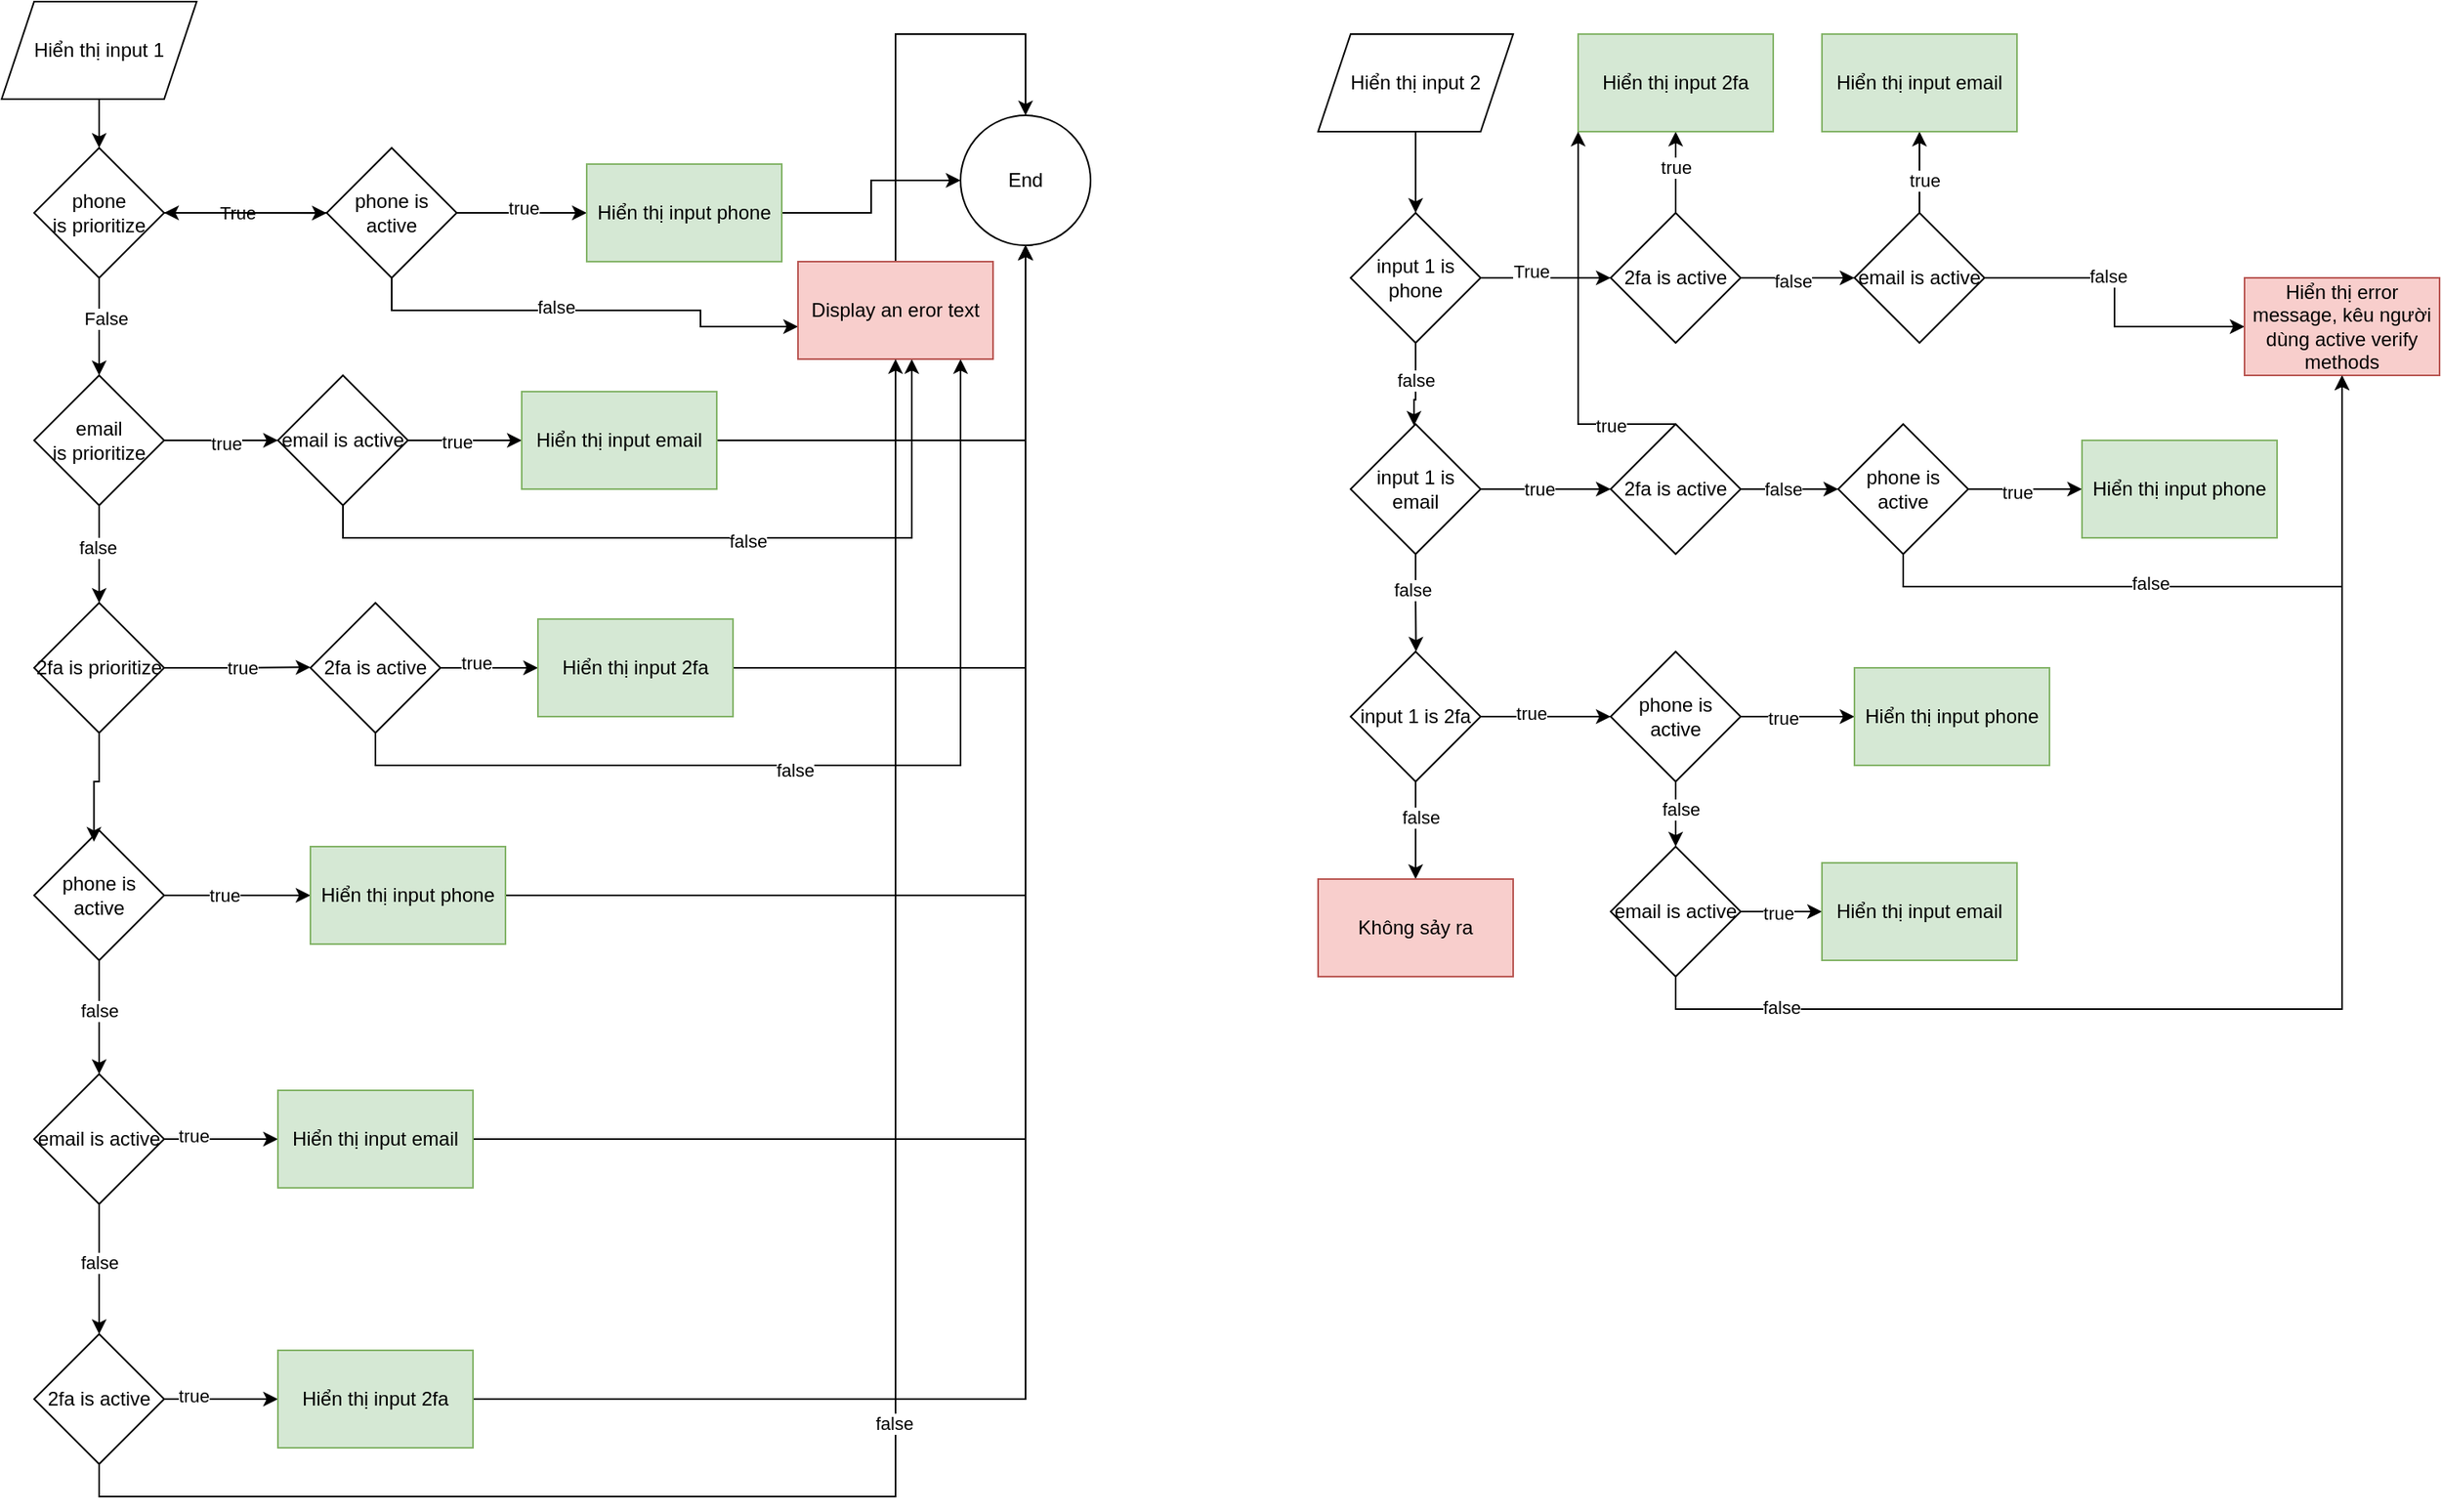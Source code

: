 <mxfile version="24.0.3" type="github">
  <diagram name="Page-1" id="ompVLALciiagapUzK732">
    <mxGraphModel dx="2052" dy="1300" grid="1" gridSize="10" guides="1" tooltips="1" connect="1" arrows="1" fold="1" page="1" pageScale="1" pageWidth="850" pageHeight="1100" math="0" shadow="0">
      <root>
        <mxCell id="0" />
        <mxCell id="1" parent="0" />
        <mxCell id="T3NIPe46kVbdDrsFZOHb-53" style="edgeStyle=orthogonalEdgeStyle;rounded=0;orthogonalLoop=1;jettySize=auto;html=1;exitX=0.5;exitY=1;exitDx=0;exitDy=0;" edge="1" parent="1" source="T3NIPe46kVbdDrsFZOHb-1" target="T3NIPe46kVbdDrsFZOHb-52">
          <mxGeometry relative="1" as="geometry" />
        </mxCell>
        <mxCell id="T3NIPe46kVbdDrsFZOHb-1" value="Hiển thị input 1" style="shape=parallelogram;perimeter=parallelogramPerimeter;whiteSpace=wrap;html=1;fixedSize=1;" vertex="1" parent="1">
          <mxGeometry x="20" y="40" width="120" height="60" as="geometry" />
        </mxCell>
        <mxCell id="T3NIPe46kVbdDrsFZOHb-119" style="edgeStyle=orthogonalEdgeStyle;rounded=0;orthogonalLoop=1;jettySize=auto;html=1;exitX=0.5;exitY=1;exitDx=0;exitDy=0;" edge="1" parent="1" source="T3NIPe46kVbdDrsFZOHb-19" target="T3NIPe46kVbdDrsFZOHb-118">
          <mxGeometry relative="1" as="geometry" />
        </mxCell>
        <mxCell id="T3NIPe46kVbdDrsFZOHb-19" value="Hiển thị input 2" style="shape=parallelogram;perimeter=parallelogramPerimeter;whiteSpace=wrap;html=1;fixedSize=1;" vertex="1" parent="1">
          <mxGeometry x="830" y="60" width="120" height="60" as="geometry" />
        </mxCell>
        <mxCell id="T3NIPe46kVbdDrsFZOHb-54" style="edgeStyle=orthogonalEdgeStyle;rounded=0;orthogonalLoop=1;jettySize=auto;html=1;exitX=1;exitY=0.5;exitDx=0;exitDy=0;" edge="1" parent="1" source="T3NIPe46kVbdDrsFZOHb-52">
          <mxGeometry relative="1" as="geometry">
            <mxPoint x="220" y="170.158" as="targetPoint" />
          </mxGeometry>
        </mxCell>
        <mxCell id="T3NIPe46kVbdDrsFZOHb-55" value="True" style="edgeLabel;html=1;align=center;verticalAlign=middle;resizable=0;points=[];" vertex="1" connectable="0" parent="T3NIPe46kVbdDrsFZOHb-54">
          <mxGeometry x="-0.113" relative="1" as="geometry">
            <mxPoint as="offset" />
          </mxGeometry>
        </mxCell>
        <mxCell id="T3NIPe46kVbdDrsFZOHb-56" style="edgeStyle=orthogonalEdgeStyle;rounded=0;orthogonalLoop=1;jettySize=auto;html=1;exitX=0.5;exitY=1;exitDx=0;exitDy=0;" edge="1" parent="1" source="T3NIPe46kVbdDrsFZOHb-52" target="T3NIPe46kVbdDrsFZOHb-59">
          <mxGeometry relative="1" as="geometry">
            <mxPoint x="80" y="300" as="targetPoint" />
          </mxGeometry>
        </mxCell>
        <mxCell id="T3NIPe46kVbdDrsFZOHb-57" value="False" style="edgeLabel;html=1;align=center;verticalAlign=middle;resizable=0;points=[];" vertex="1" connectable="0" parent="T3NIPe46kVbdDrsFZOHb-56">
          <mxGeometry x="-0.165" y="4" relative="1" as="geometry">
            <mxPoint as="offset" />
          </mxGeometry>
        </mxCell>
        <mxCell id="T3NIPe46kVbdDrsFZOHb-52" value="phone is&amp;nbsp;prioritize" style="rhombus;whiteSpace=wrap;html=1;" vertex="1" parent="1">
          <mxGeometry x="40" y="130" width="80" height="80" as="geometry" />
        </mxCell>
        <mxCell id="T3NIPe46kVbdDrsFZOHb-60" style="edgeStyle=orthogonalEdgeStyle;rounded=0;orthogonalLoop=1;jettySize=auto;html=1;exitX=1;exitY=0.5;exitDx=0;exitDy=0;" edge="1" parent="1" source="T3NIPe46kVbdDrsFZOHb-59" target="T3NIPe46kVbdDrsFZOHb-78">
          <mxGeometry relative="1" as="geometry">
            <mxPoint x="190" y="310" as="targetPoint" />
          </mxGeometry>
        </mxCell>
        <mxCell id="T3NIPe46kVbdDrsFZOHb-61" value="true" style="edgeLabel;html=1;align=center;verticalAlign=middle;resizable=0;points=[];" vertex="1" connectable="0" parent="T3NIPe46kVbdDrsFZOHb-60">
          <mxGeometry x="0.09" y="-2" relative="1" as="geometry">
            <mxPoint as="offset" />
          </mxGeometry>
        </mxCell>
        <mxCell id="T3NIPe46kVbdDrsFZOHb-62" style="edgeStyle=orthogonalEdgeStyle;rounded=0;orthogonalLoop=1;jettySize=auto;html=1;exitX=0.5;exitY=1;exitDx=0;exitDy=0;" edge="1" parent="1" source="T3NIPe46kVbdDrsFZOHb-59" target="T3NIPe46kVbdDrsFZOHb-64">
          <mxGeometry relative="1" as="geometry">
            <mxPoint x="79.947" y="410" as="targetPoint" />
          </mxGeometry>
        </mxCell>
        <mxCell id="T3NIPe46kVbdDrsFZOHb-63" value="false" style="edgeLabel;html=1;align=center;verticalAlign=middle;resizable=0;points=[];" vertex="1" connectable="0" parent="T3NIPe46kVbdDrsFZOHb-62">
          <mxGeometry x="-0.14" y="-1" relative="1" as="geometry">
            <mxPoint as="offset" />
          </mxGeometry>
        </mxCell>
        <mxCell id="T3NIPe46kVbdDrsFZOHb-59" value="email is&amp;nbsp;prioritize" style="rhombus;whiteSpace=wrap;html=1;" vertex="1" parent="1">
          <mxGeometry x="40" y="270" width="80" height="80" as="geometry" />
        </mxCell>
        <mxCell id="T3NIPe46kVbdDrsFZOHb-65" style="edgeStyle=orthogonalEdgeStyle;rounded=0;orthogonalLoop=1;jettySize=auto;html=1;exitX=1;exitY=0.5;exitDx=0;exitDy=0;" edge="1" parent="1" source="T3NIPe46kVbdDrsFZOHb-64">
          <mxGeometry relative="1" as="geometry">
            <mxPoint x="210" y="449.632" as="targetPoint" />
          </mxGeometry>
        </mxCell>
        <mxCell id="T3NIPe46kVbdDrsFZOHb-66" value="true" style="edgeLabel;html=1;align=center;verticalAlign=middle;resizable=0;points=[];" vertex="1" connectable="0" parent="T3NIPe46kVbdDrsFZOHb-65">
          <mxGeometry x="0.051" relative="1" as="geometry">
            <mxPoint as="offset" />
          </mxGeometry>
        </mxCell>
        <mxCell id="T3NIPe46kVbdDrsFZOHb-64" value="2fa is&amp;nbsp;prioritize" style="rhombus;whiteSpace=wrap;html=1;" vertex="1" parent="1">
          <mxGeometry x="40" y="410" width="80" height="80" as="geometry" />
        </mxCell>
        <mxCell id="T3NIPe46kVbdDrsFZOHb-70" value="" style="edgeStyle=orthogonalEdgeStyle;rounded=0;orthogonalLoop=1;jettySize=auto;html=1;" edge="1" parent="1" source="T3NIPe46kVbdDrsFZOHb-69" target="T3NIPe46kVbdDrsFZOHb-52">
          <mxGeometry relative="1" as="geometry" />
        </mxCell>
        <mxCell id="T3NIPe46kVbdDrsFZOHb-71" style="edgeStyle=orthogonalEdgeStyle;rounded=0;orthogonalLoop=1;jettySize=auto;html=1;exitX=1;exitY=0.5;exitDx=0;exitDy=0;" edge="1" parent="1" source="T3NIPe46kVbdDrsFZOHb-69" target="T3NIPe46kVbdDrsFZOHb-73">
          <mxGeometry relative="1" as="geometry">
            <mxPoint x="370" y="169.632" as="targetPoint" />
          </mxGeometry>
        </mxCell>
        <mxCell id="T3NIPe46kVbdDrsFZOHb-72" value="true" style="edgeLabel;html=1;align=center;verticalAlign=middle;resizable=0;points=[];" vertex="1" connectable="0" parent="T3NIPe46kVbdDrsFZOHb-71">
          <mxGeometry x="0.023" y="3" relative="1" as="geometry">
            <mxPoint as="offset" />
          </mxGeometry>
        </mxCell>
        <mxCell id="T3NIPe46kVbdDrsFZOHb-75" style="edgeStyle=orthogonalEdgeStyle;rounded=0;orthogonalLoop=1;jettySize=auto;html=1;exitX=0.5;exitY=1;exitDx=0;exitDy=0;" edge="1" parent="1" source="T3NIPe46kVbdDrsFZOHb-69" target="T3NIPe46kVbdDrsFZOHb-93">
          <mxGeometry relative="1" as="geometry">
            <mxPoint x="520" y="240" as="targetPoint" />
            <Array as="points">
              <mxPoint x="260" y="230" />
              <mxPoint x="450" y="230" />
              <mxPoint x="450" y="240" />
            </Array>
          </mxGeometry>
        </mxCell>
        <mxCell id="T3NIPe46kVbdDrsFZOHb-76" value="false" style="edgeLabel;html=1;align=center;verticalAlign=middle;resizable=0;points=[];" vertex="1" connectable="0" parent="T3NIPe46kVbdDrsFZOHb-75">
          <mxGeometry x="-0.14" y="2" relative="1" as="geometry">
            <mxPoint as="offset" />
          </mxGeometry>
        </mxCell>
        <mxCell id="T3NIPe46kVbdDrsFZOHb-69" value="phone is active" style="rhombus;whiteSpace=wrap;html=1;" vertex="1" parent="1">
          <mxGeometry x="220" y="130" width="80" height="80" as="geometry" />
        </mxCell>
        <mxCell id="T3NIPe46kVbdDrsFZOHb-90" style="edgeStyle=orthogonalEdgeStyle;rounded=0;orthogonalLoop=1;jettySize=auto;html=1;exitX=1;exitY=0.5;exitDx=0;exitDy=0;" edge="1" parent="1" source="T3NIPe46kVbdDrsFZOHb-73" target="T3NIPe46kVbdDrsFZOHb-77">
          <mxGeometry relative="1" as="geometry" />
        </mxCell>
        <mxCell id="T3NIPe46kVbdDrsFZOHb-73" value="Hiển thị input phone" style="rounded=0;whiteSpace=wrap;html=1;fillColor=#d5e8d4;strokeColor=#82b366;" vertex="1" parent="1">
          <mxGeometry x="380" y="140" width="120" height="60" as="geometry" />
        </mxCell>
        <mxCell id="T3NIPe46kVbdDrsFZOHb-77" value="End" style="ellipse;whiteSpace=wrap;html=1;aspect=fixed;" vertex="1" parent="1">
          <mxGeometry x="610" y="110" width="80" height="80" as="geometry" />
        </mxCell>
        <mxCell id="T3NIPe46kVbdDrsFZOHb-80" style="edgeStyle=orthogonalEdgeStyle;rounded=0;orthogonalLoop=1;jettySize=auto;html=1;exitX=1;exitY=0.5;exitDx=0;exitDy=0;" edge="1" parent="1" source="T3NIPe46kVbdDrsFZOHb-78" target="T3NIPe46kVbdDrsFZOHb-79">
          <mxGeometry relative="1" as="geometry" />
        </mxCell>
        <mxCell id="T3NIPe46kVbdDrsFZOHb-81" value="true" style="edgeLabel;html=1;align=center;verticalAlign=middle;resizable=0;points=[];" vertex="1" connectable="0" parent="T3NIPe46kVbdDrsFZOHb-80">
          <mxGeometry x="-0.159" y="-1" relative="1" as="geometry">
            <mxPoint as="offset" />
          </mxGeometry>
        </mxCell>
        <mxCell id="T3NIPe46kVbdDrsFZOHb-82" style="edgeStyle=orthogonalEdgeStyle;rounded=0;orthogonalLoop=1;jettySize=auto;html=1;exitX=0.5;exitY=1;exitDx=0;exitDy=0;" edge="1" parent="1" source="T3NIPe46kVbdDrsFZOHb-78" target="T3NIPe46kVbdDrsFZOHb-93">
          <mxGeometry relative="1" as="geometry">
            <mxPoint x="590" y="240" as="targetPoint" />
            <Array as="points">
              <mxPoint x="230" y="370" />
              <mxPoint x="580" y="370" />
            </Array>
          </mxGeometry>
        </mxCell>
        <mxCell id="T3NIPe46kVbdDrsFZOHb-83" value="false" style="edgeLabel;html=1;align=center;verticalAlign=middle;resizable=0;points=[];" vertex="1" connectable="0" parent="T3NIPe46kVbdDrsFZOHb-82">
          <mxGeometry x="0.121" y="-2" relative="1" as="geometry">
            <mxPoint as="offset" />
          </mxGeometry>
        </mxCell>
        <mxCell id="T3NIPe46kVbdDrsFZOHb-78" value="email is active" style="rhombus;whiteSpace=wrap;html=1;" vertex="1" parent="1">
          <mxGeometry x="190" y="270" width="80" height="80" as="geometry" />
        </mxCell>
        <mxCell id="T3NIPe46kVbdDrsFZOHb-91" style="edgeStyle=orthogonalEdgeStyle;rounded=0;orthogonalLoop=1;jettySize=auto;html=1;exitX=1;exitY=0.5;exitDx=0;exitDy=0;" edge="1" parent="1" source="T3NIPe46kVbdDrsFZOHb-79" target="T3NIPe46kVbdDrsFZOHb-77">
          <mxGeometry relative="1" as="geometry" />
        </mxCell>
        <mxCell id="T3NIPe46kVbdDrsFZOHb-79" value="Hiển thị input email" style="rounded=0;whiteSpace=wrap;html=1;fillColor=#d5e8d4;strokeColor=#82b366;" vertex="1" parent="1">
          <mxGeometry x="340" y="280" width="120" height="60" as="geometry" />
        </mxCell>
        <mxCell id="T3NIPe46kVbdDrsFZOHb-86" style="edgeStyle=orthogonalEdgeStyle;rounded=0;orthogonalLoop=1;jettySize=auto;html=1;exitX=1;exitY=0.5;exitDx=0;exitDy=0;" edge="1" parent="1" source="T3NIPe46kVbdDrsFZOHb-84" target="T3NIPe46kVbdDrsFZOHb-85">
          <mxGeometry relative="1" as="geometry" />
        </mxCell>
        <mxCell id="T3NIPe46kVbdDrsFZOHb-87" value="true&lt;div&gt;&lt;br&gt;&lt;/div&gt;" style="edgeLabel;html=1;align=center;verticalAlign=middle;resizable=0;points=[];" vertex="1" connectable="0" parent="T3NIPe46kVbdDrsFZOHb-86">
          <mxGeometry x="-0.282" y="-4" relative="1" as="geometry">
            <mxPoint as="offset" />
          </mxGeometry>
        </mxCell>
        <mxCell id="T3NIPe46kVbdDrsFZOHb-88" style="edgeStyle=orthogonalEdgeStyle;rounded=0;orthogonalLoop=1;jettySize=auto;html=1;exitX=0.5;exitY=1;exitDx=0;exitDy=0;" edge="1" parent="1" source="T3NIPe46kVbdDrsFZOHb-84" target="T3NIPe46kVbdDrsFZOHb-93">
          <mxGeometry relative="1" as="geometry">
            <mxPoint x="610" y="200" as="targetPoint" />
            <Array as="points">
              <mxPoint x="250" y="510" />
              <mxPoint x="610" y="510" />
            </Array>
          </mxGeometry>
        </mxCell>
        <mxCell id="T3NIPe46kVbdDrsFZOHb-89" value="false" style="edgeLabel;html=1;align=center;verticalAlign=middle;resizable=0;points=[];" vertex="1" connectable="0" parent="T3NIPe46kVbdDrsFZOHb-88">
          <mxGeometry x="-0.118" y="-3" relative="1" as="geometry">
            <mxPoint as="offset" />
          </mxGeometry>
        </mxCell>
        <mxCell id="T3NIPe46kVbdDrsFZOHb-84" value="2fa is active" style="rhombus;whiteSpace=wrap;html=1;" vertex="1" parent="1">
          <mxGeometry x="210" y="410" width="80" height="80" as="geometry" />
        </mxCell>
        <mxCell id="T3NIPe46kVbdDrsFZOHb-92" style="edgeStyle=orthogonalEdgeStyle;rounded=0;orthogonalLoop=1;jettySize=auto;html=1;exitX=1;exitY=0.5;exitDx=0;exitDy=0;" edge="1" parent="1" source="T3NIPe46kVbdDrsFZOHb-85" target="T3NIPe46kVbdDrsFZOHb-77">
          <mxGeometry relative="1" as="geometry" />
        </mxCell>
        <mxCell id="T3NIPe46kVbdDrsFZOHb-85" value="Hiển thị input 2fa" style="rounded=0;whiteSpace=wrap;html=1;fillColor=#d5e8d4;strokeColor=#82b366;" vertex="1" parent="1">
          <mxGeometry x="350" y="420" width="120" height="60" as="geometry" />
        </mxCell>
        <mxCell id="T3NIPe46kVbdDrsFZOHb-94" style="edgeStyle=orthogonalEdgeStyle;rounded=0;orthogonalLoop=1;jettySize=auto;html=1;exitX=0.5;exitY=0;exitDx=0;exitDy=0;" edge="1" parent="1" source="T3NIPe46kVbdDrsFZOHb-93" target="T3NIPe46kVbdDrsFZOHb-77">
          <mxGeometry relative="1" as="geometry">
            <Array as="points">
              <mxPoint x="570" y="60" />
              <mxPoint x="650" y="60" />
            </Array>
          </mxGeometry>
        </mxCell>
        <mxCell id="T3NIPe46kVbdDrsFZOHb-93" value="Display an eror text" style="rounded=0;whiteSpace=wrap;html=1;fillColor=#f8cecc;strokeColor=#b85450;" vertex="1" parent="1">
          <mxGeometry x="510" y="200" width="120" height="60" as="geometry" />
        </mxCell>
        <mxCell id="T3NIPe46kVbdDrsFZOHb-97" style="edgeStyle=orthogonalEdgeStyle;rounded=0;orthogonalLoop=1;jettySize=auto;html=1;exitX=1;exitY=0.5;exitDx=0;exitDy=0;" edge="1" parent="1" source="T3NIPe46kVbdDrsFZOHb-95" target="T3NIPe46kVbdDrsFZOHb-101">
          <mxGeometry relative="1" as="geometry">
            <mxPoint x="210" y="590" as="targetPoint" />
          </mxGeometry>
        </mxCell>
        <mxCell id="T3NIPe46kVbdDrsFZOHb-98" value="true" style="edgeLabel;html=1;align=center;verticalAlign=middle;resizable=0;points=[];" vertex="1" connectable="0" parent="T3NIPe46kVbdDrsFZOHb-97">
          <mxGeometry x="-0.177" relative="1" as="geometry">
            <mxPoint as="offset" />
          </mxGeometry>
        </mxCell>
        <mxCell id="T3NIPe46kVbdDrsFZOHb-99" style="edgeStyle=orthogonalEdgeStyle;rounded=0;orthogonalLoop=1;jettySize=auto;html=1;exitX=0.5;exitY=1;exitDx=0;exitDy=0;" edge="1" parent="1" source="T3NIPe46kVbdDrsFZOHb-95" target="T3NIPe46kVbdDrsFZOHb-103">
          <mxGeometry relative="1" as="geometry">
            <mxPoint x="80.143" y="700" as="targetPoint" />
          </mxGeometry>
        </mxCell>
        <mxCell id="T3NIPe46kVbdDrsFZOHb-100" value="false" style="edgeLabel;html=1;align=center;verticalAlign=middle;resizable=0;points=[];" vertex="1" connectable="0" parent="T3NIPe46kVbdDrsFZOHb-99">
          <mxGeometry x="-0.109" relative="1" as="geometry">
            <mxPoint as="offset" />
          </mxGeometry>
        </mxCell>
        <mxCell id="T3NIPe46kVbdDrsFZOHb-95" value="phone is active" style="rhombus;whiteSpace=wrap;html=1;" vertex="1" parent="1">
          <mxGeometry x="40" y="550" width="80" height="80" as="geometry" />
        </mxCell>
        <mxCell id="T3NIPe46kVbdDrsFZOHb-96" style="edgeStyle=orthogonalEdgeStyle;rounded=0;orthogonalLoop=1;jettySize=auto;html=1;exitX=0.5;exitY=1;exitDx=0;exitDy=0;entryX=0.46;entryY=0.088;entryDx=0;entryDy=0;entryPerimeter=0;" edge="1" parent="1" source="T3NIPe46kVbdDrsFZOHb-64" target="T3NIPe46kVbdDrsFZOHb-95">
          <mxGeometry relative="1" as="geometry" />
        </mxCell>
        <mxCell id="T3NIPe46kVbdDrsFZOHb-102" style="edgeStyle=orthogonalEdgeStyle;rounded=0;orthogonalLoop=1;jettySize=auto;html=1;exitX=1;exitY=0.5;exitDx=0;exitDy=0;" edge="1" parent="1" source="T3NIPe46kVbdDrsFZOHb-101" target="T3NIPe46kVbdDrsFZOHb-77">
          <mxGeometry relative="1" as="geometry" />
        </mxCell>
        <mxCell id="T3NIPe46kVbdDrsFZOHb-101" value="Hiển thị input phone" style="rounded=0;whiteSpace=wrap;html=1;fillColor=#d5e8d4;strokeColor=#82b366;" vertex="1" parent="1">
          <mxGeometry x="210" y="560" width="120" height="60" as="geometry" />
        </mxCell>
        <mxCell id="T3NIPe46kVbdDrsFZOHb-105" style="edgeStyle=orthogonalEdgeStyle;rounded=0;orthogonalLoop=1;jettySize=auto;html=1;exitX=1;exitY=0.5;exitDx=0;exitDy=0;" edge="1" parent="1" source="T3NIPe46kVbdDrsFZOHb-103" target="T3NIPe46kVbdDrsFZOHb-104">
          <mxGeometry relative="1" as="geometry" />
        </mxCell>
        <mxCell id="T3NIPe46kVbdDrsFZOHb-106" value="true" style="edgeLabel;html=1;align=center;verticalAlign=middle;resizable=0;points=[];" vertex="1" connectable="0" parent="T3NIPe46kVbdDrsFZOHb-105">
          <mxGeometry x="-0.49" y="2" relative="1" as="geometry">
            <mxPoint as="offset" />
          </mxGeometry>
        </mxCell>
        <mxCell id="T3NIPe46kVbdDrsFZOHb-103" value="email is active" style="rhombus;whiteSpace=wrap;html=1;" vertex="1" parent="1">
          <mxGeometry x="40" y="700" width="80" height="80" as="geometry" />
        </mxCell>
        <mxCell id="T3NIPe46kVbdDrsFZOHb-114" style="edgeStyle=orthogonalEdgeStyle;rounded=0;orthogonalLoop=1;jettySize=auto;html=1;exitX=1;exitY=0.5;exitDx=0;exitDy=0;" edge="1" parent="1" source="T3NIPe46kVbdDrsFZOHb-104" target="T3NIPe46kVbdDrsFZOHb-77">
          <mxGeometry relative="1" as="geometry" />
        </mxCell>
        <mxCell id="T3NIPe46kVbdDrsFZOHb-104" value="Hiển thị input email" style="rounded=0;whiteSpace=wrap;html=1;fillColor=#d5e8d4;strokeColor=#82b366;" vertex="1" parent="1">
          <mxGeometry x="190" y="710" width="120" height="60" as="geometry" />
        </mxCell>
        <mxCell id="T3NIPe46kVbdDrsFZOHb-108" style="edgeStyle=orthogonalEdgeStyle;rounded=0;orthogonalLoop=1;jettySize=auto;html=1;" edge="1" target="T3NIPe46kVbdDrsFZOHb-112" parent="1" source="T3NIPe46kVbdDrsFZOHb-103">
          <mxGeometry relative="1" as="geometry">
            <mxPoint x="80.143" y="860" as="targetPoint" />
            <mxPoint x="80" y="790" as="sourcePoint" />
          </mxGeometry>
        </mxCell>
        <mxCell id="T3NIPe46kVbdDrsFZOHb-109" value="false" style="edgeLabel;html=1;align=center;verticalAlign=middle;resizable=0;points=[];" vertex="1" connectable="0" parent="T3NIPe46kVbdDrsFZOHb-108">
          <mxGeometry x="-0.109" relative="1" as="geometry">
            <mxPoint as="offset" />
          </mxGeometry>
        </mxCell>
        <mxCell id="T3NIPe46kVbdDrsFZOHb-110" style="edgeStyle=orthogonalEdgeStyle;rounded=0;orthogonalLoop=1;jettySize=auto;html=1;exitX=1;exitY=0.5;exitDx=0;exitDy=0;" edge="1" source="T3NIPe46kVbdDrsFZOHb-112" target="T3NIPe46kVbdDrsFZOHb-113" parent="1">
          <mxGeometry relative="1" as="geometry" />
        </mxCell>
        <mxCell id="T3NIPe46kVbdDrsFZOHb-111" value="true" style="edgeLabel;html=1;align=center;verticalAlign=middle;resizable=0;points=[];" vertex="1" connectable="0" parent="T3NIPe46kVbdDrsFZOHb-110">
          <mxGeometry x="-0.49" y="2" relative="1" as="geometry">
            <mxPoint as="offset" />
          </mxGeometry>
        </mxCell>
        <mxCell id="T3NIPe46kVbdDrsFZOHb-116" style="edgeStyle=orthogonalEdgeStyle;rounded=0;orthogonalLoop=1;jettySize=auto;html=1;exitX=0.5;exitY=1;exitDx=0;exitDy=0;" edge="1" parent="1" source="T3NIPe46kVbdDrsFZOHb-112" target="T3NIPe46kVbdDrsFZOHb-93">
          <mxGeometry relative="1" as="geometry">
            <mxPoint x="80.095" y="1010" as="targetPoint" />
          </mxGeometry>
        </mxCell>
        <mxCell id="T3NIPe46kVbdDrsFZOHb-117" value="false" style="edgeLabel;html=1;align=center;verticalAlign=middle;resizable=0;points=[];" vertex="1" connectable="0" parent="T3NIPe46kVbdDrsFZOHb-116">
          <mxGeometry x="-0.082" y="1" relative="1" as="geometry">
            <mxPoint as="offset" />
          </mxGeometry>
        </mxCell>
        <mxCell id="T3NIPe46kVbdDrsFZOHb-112" value="2fa is active" style="rhombus;whiteSpace=wrap;html=1;" vertex="1" parent="1">
          <mxGeometry x="40" y="860" width="80" height="80" as="geometry" />
        </mxCell>
        <mxCell id="T3NIPe46kVbdDrsFZOHb-115" style="edgeStyle=orthogonalEdgeStyle;rounded=0;orthogonalLoop=1;jettySize=auto;html=1;exitX=1;exitY=0.5;exitDx=0;exitDy=0;" edge="1" parent="1" source="T3NIPe46kVbdDrsFZOHb-113" target="T3NIPe46kVbdDrsFZOHb-77">
          <mxGeometry relative="1" as="geometry" />
        </mxCell>
        <mxCell id="T3NIPe46kVbdDrsFZOHb-113" value="Hiển thị input 2fa" style="rounded=0;whiteSpace=wrap;html=1;fillColor=#d5e8d4;strokeColor=#82b366;" vertex="1" parent="1">
          <mxGeometry x="190" y="870" width="120" height="60" as="geometry" />
        </mxCell>
        <mxCell id="T3NIPe46kVbdDrsFZOHb-120" style="edgeStyle=orthogonalEdgeStyle;rounded=0;orthogonalLoop=1;jettySize=auto;html=1;exitX=1;exitY=0.5;exitDx=0;exitDy=0;" edge="1" parent="1" source="T3NIPe46kVbdDrsFZOHb-118" target="T3NIPe46kVbdDrsFZOHb-134">
          <mxGeometry relative="1" as="geometry">
            <mxPoint x="1020" y="209.706" as="targetPoint" />
          </mxGeometry>
        </mxCell>
        <mxCell id="T3NIPe46kVbdDrsFZOHb-121" value="True" style="edgeLabel;html=1;align=center;verticalAlign=middle;resizable=0;points=[];" vertex="1" connectable="0" parent="T3NIPe46kVbdDrsFZOHb-120">
          <mxGeometry x="-0.203" y="4" relative="1" as="geometry">
            <mxPoint x="-1" as="offset" />
          </mxGeometry>
        </mxCell>
        <mxCell id="T3NIPe46kVbdDrsFZOHb-122" style="edgeStyle=orthogonalEdgeStyle;rounded=0;orthogonalLoop=1;jettySize=auto;html=1;exitX=0.5;exitY=1;exitDx=0;exitDy=0;" edge="1" parent="1" source="T3NIPe46kVbdDrsFZOHb-118" target="T3NIPe46kVbdDrsFZOHb-124">
          <mxGeometry relative="1" as="geometry">
            <mxPoint x="889.471" y="320" as="targetPoint" />
            <Array as="points">
              <mxPoint x="890" y="285" />
              <mxPoint x="889" y="285" />
            </Array>
          </mxGeometry>
        </mxCell>
        <mxCell id="T3NIPe46kVbdDrsFZOHb-123" value="false" style="edgeLabel;html=1;align=center;verticalAlign=middle;resizable=0;points=[];" vertex="1" connectable="0" parent="T3NIPe46kVbdDrsFZOHb-122">
          <mxGeometry x="-0.134" relative="1" as="geometry">
            <mxPoint as="offset" />
          </mxGeometry>
        </mxCell>
        <mxCell id="T3NIPe46kVbdDrsFZOHb-118" value="input 1 is phone" style="rhombus;whiteSpace=wrap;html=1;" vertex="1" parent="1">
          <mxGeometry x="850" y="170" width="80" height="80" as="geometry" />
        </mxCell>
        <mxCell id="T3NIPe46kVbdDrsFZOHb-125" style="edgeStyle=orthogonalEdgeStyle;rounded=0;orthogonalLoop=1;jettySize=auto;html=1;exitX=1;exitY=0.5;exitDx=0;exitDy=0;" edge="1" parent="1" source="T3NIPe46kVbdDrsFZOHb-124" target="T3NIPe46kVbdDrsFZOHb-140">
          <mxGeometry relative="1" as="geometry">
            <mxPoint x="1020" y="340.053" as="targetPoint" />
          </mxGeometry>
        </mxCell>
        <mxCell id="T3NIPe46kVbdDrsFZOHb-126" value="true" style="edgeLabel;html=1;align=center;verticalAlign=middle;resizable=0;points=[];" vertex="1" connectable="0" parent="T3NIPe46kVbdDrsFZOHb-125">
          <mxGeometry x="-0.099" relative="1" as="geometry">
            <mxPoint as="offset" />
          </mxGeometry>
        </mxCell>
        <mxCell id="T3NIPe46kVbdDrsFZOHb-127" style="edgeStyle=orthogonalEdgeStyle;rounded=0;orthogonalLoop=1;jettySize=auto;html=1;" edge="1" parent="1" source="T3NIPe46kVbdDrsFZOHb-124">
          <mxGeometry relative="1" as="geometry">
            <mxPoint x="890.263" y="440" as="targetPoint" />
            <Array as="points" />
          </mxGeometry>
        </mxCell>
        <mxCell id="T3NIPe46kVbdDrsFZOHb-128" value="false" style="edgeLabel;html=1;align=center;verticalAlign=middle;resizable=0;points=[];" vertex="1" connectable="0" parent="T3NIPe46kVbdDrsFZOHb-127">
          <mxGeometry x="-0.288" y="-2" relative="1" as="geometry">
            <mxPoint as="offset" />
          </mxGeometry>
        </mxCell>
        <mxCell id="T3NIPe46kVbdDrsFZOHb-124" value="input 1 is email" style="rhombus;whiteSpace=wrap;html=1;" vertex="1" parent="1">
          <mxGeometry x="850" y="300" width="80" height="80" as="geometry" />
        </mxCell>
        <mxCell id="T3NIPe46kVbdDrsFZOHb-130" style="edgeStyle=orthogonalEdgeStyle;rounded=0;orthogonalLoop=1;jettySize=auto;html=1;exitX=1;exitY=0.5;exitDx=0;exitDy=0;" edge="1" parent="1" source="T3NIPe46kVbdDrsFZOHb-129" target="T3NIPe46kVbdDrsFZOHb-158">
          <mxGeometry relative="1" as="geometry">
            <mxPoint x="1010" y="480.053" as="targetPoint" />
          </mxGeometry>
        </mxCell>
        <mxCell id="T3NIPe46kVbdDrsFZOHb-131" value="true" style="edgeLabel;html=1;align=center;verticalAlign=middle;resizable=0;points=[];" vertex="1" connectable="0" parent="T3NIPe46kVbdDrsFZOHb-130">
          <mxGeometry x="-0.223" y="2" relative="1" as="geometry">
            <mxPoint as="offset" />
          </mxGeometry>
        </mxCell>
        <mxCell id="T3NIPe46kVbdDrsFZOHb-160" style="edgeStyle=orthogonalEdgeStyle;rounded=0;orthogonalLoop=1;jettySize=auto;html=1;exitX=0.5;exitY=1;exitDx=0;exitDy=0;" edge="1" parent="1" source="T3NIPe46kVbdDrsFZOHb-129" target="T3NIPe46kVbdDrsFZOHb-159">
          <mxGeometry relative="1" as="geometry" />
        </mxCell>
        <mxCell id="T3NIPe46kVbdDrsFZOHb-161" value="false" style="edgeLabel;html=1;align=center;verticalAlign=middle;resizable=0;points=[];" vertex="1" connectable="0" parent="T3NIPe46kVbdDrsFZOHb-160">
          <mxGeometry x="-0.267" y="3" relative="1" as="geometry">
            <mxPoint as="offset" />
          </mxGeometry>
        </mxCell>
        <mxCell id="T3NIPe46kVbdDrsFZOHb-129" value="input 1 is 2fa" style="rhombus;whiteSpace=wrap;html=1;" vertex="1" parent="1">
          <mxGeometry x="850" y="440" width="80" height="80" as="geometry" />
        </mxCell>
        <mxCell id="T3NIPe46kVbdDrsFZOHb-135" style="edgeStyle=orthogonalEdgeStyle;rounded=0;orthogonalLoop=1;jettySize=auto;html=1;" edge="1" parent="1" source="T3NIPe46kVbdDrsFZOHb-134" target="T3NIPe46kVbdDrsFZOHb-139">
          <mxGeometry relative="1" as="geometry">
            <mxPoint x="1050.263" y="120" as="targetPoint" />
          </mxGeometry>
        </mxCell>
        <mxCell id="T3NIPe46kVbdDrsFZOHb-136" value="true" style="edgeLabel;html=1;align=center;verticalAlign=middle;resizable=0;points=[];" vertex="1" connectable="0" parent="T3NIPe46kVbdDrsFZOHb-135">
          <mxGeometry x="0.128" relative="1" as="geometry">
            <mxPoint as="offset" />
          </mxGeometry>
        </mxCell>
        <mxCell id="T3NIPe46kVbdDrsFZOHb-137" style="edgeStyle=orthogonalEdgeStyle;rounded=0;orthogonalLoop=1;jettySize=auto;html=1;exitX=1;exitY=0.5;exitDx=0;exitDy=0;" edge="1" parent="1" source="T3NIPe46kVbdDrsFZOHb-134" target="T3NIPe46kVbdDrsFZOHb-145">
          <mxGeometry relative="1" as="geometry">
            <mxPoint x="1150" y="210.053" as="targetPoint" />
          </mxGeometry>
        </mxCell>
        <mxCell id="T3NIPe46kVbdDrsFZOHb-138" value="false" style="edgeLabel;html=1;align=center;verticalAlign=middle;resizable=0;points=[];" vertex="1" connectable="0" parent="T3NIPe46kVbdDrsFZOHb-137">
          <mxGeometry x="-0.088" y="-2" relative="1" as="geometry">
            <mxPoint as="offset" />
          </mxGeometry>
        </mxCell>
        <mxCell id="T3NIPe46kVbdDrsFZOHb-134" value="2fa is active" style="rhombus;whiteSpace=wrap;html=1;" vertex="1" parent="1">
          <mxGeometry x="1010" y="170" width="80" height="80" as="geometry" />
        </mxCell>
        <mxCell id="T3NIPe46kVbdDrsFZOHb-139" value="Hiển thị input 2fa" style="rounded=0;whiteSpace=wrap;html=1;fillColor=#d5e8d4;strokeColor=#82b366;" vertex="1" parent="1">
          <mxGeometry x="990" y="60" width="120" height="60" as="geometry" />
        </mxCell>
        <mxCell id="T3NIPe46kVbdDrsFZOHb-141" style="edgeStyle=orthogonalEdgeStyle;rounded=0;orthogonalLoop=1;jettySize=auto;html=1;exitX=0.5;exitY=0;exitDx=0;exitDy=0;" edge="1" parent="1" source="T3NIPe46kVbdDrsFZOHb-140" target="T3NIPe46kVbdDrsFZOHb-139">
          <mxGeometry relative="1" as="geometry">
            <Array as="points">
              <mxPoint x="990" y="300" />
            </Array>
          </mxGeometry>
        </mxCell>
        <mxCell id="T3NIPe46kVbdDrsFZOHb-142" value="true" style="edgeLabel;html=1;align=center;verticalAlign=middle;resizable=0;points=[];" vertex="1" connectable="0" parent="T3NIPe46kVbdDrsFZOHb-141">
          <mxGeometry x="-0.661" y="1" relative="1" as="geometry">
            <mxPoint as="offset" />
          </mxGeometry>
        </mxCell>
        <mxCell id="T3NIPe46kVbdDrsFZOHb-143" style="edgeStyle=orthogonalEdgeStyle;rounded=0;orthogonalLoop=1;jettySize=auto;html=1;exitX=1;exitY=0.5;exitDx=0;exitDy=0;" edge="1" parent="1" source="T3NIPe46kVbdDrsFZOHb-140" target="T3NIPe46kVbdDrsFZOHb-151">
          <mxGeometry relative="1" as="geometry">
            <mxPoint x="1140" y="340.053" as="targetPoint" />
          </mxGeometry>
        </mxCell>
        <mxCell id="T3NIPe46kVbdDrsFZOHb-144" value="false" style="edgeLabel;html=1;align=center;verticalAlign=middle;resizable=0;points=[];" vertex="1" connectable="0" parent="T3NIPe46kVbdDrsFZOHb-143">
          <mxGeometry x="-0.157" relative="1" as="geometry">
            <mxPoint as="offset" />
          </mxGeometry>
        </mxCell>
        <mxCell id="T3NIPe46kVbdDrsFZOHb-140" value="2fa is active" style="rhombus;whiteSpace=wrap;html=1;" vertex="1" parent="1">
          <mxGeometry x="1010" y="300" width="80" height="80" as="geometry" />
        </mxCell>
        <mxCell id="T3NIPe46kVbdDrsFZOHb-147" style="edgeStyle=orthogonalEdgeStyle;rounded=0;orthogonalLoop=1;jettySize=auto;html=1;exitX=0.5;exitY=0;exitDx=0;exitDy=0;" edge="1" parent="1" source="T3NIPe46kVbdDrsFZOHb-145" target="T3NIPe46kVbdDrsFZOHb-146">
          <mxGeometry relative="1" as="geometry" />
        </mxCell>
        <mxCell id="T3NIPe46kVbdDrsFZOHb-148" value="true" style="edgeLabel;html=1;align=center;verticalAlign=middle;resizable=0;points=[];" vertex="1" connectable="0" parent="T3NIPe46kVbdDrsFZOHb-147">
          <mxGeometry x="-0.176" y="-3" relative="1" as="geometry">
            <mxPoint as="offset" />
          </mxGeometry>
        </mxCell>
        <mxCell id="T3NIPe46kVbdDrsFZOHb-149" style="edgeStyle=orthogonalEdgeStyle;rounded=0;orthogonalLoop=1;jettySize=auto;html=1;exitX=1;exitY=0.5;exitDx=0;exitDy=0;" edge="1" parent="1" source="T3NIPe46kVbdDrsFZOHb-145" target="T3NIPe46kVbdDrsFZOHb-157">
          <mxGeometry relative="1" as="geometry">
            <mxPoint x="1310" y="210.2" as="targetPoint" />
          </mxGeometry>
        </mxCell>
        <mxCell id="T3NIPe46kVbdDrsFZOHb-150" value="false" style="edgeLabel;html=1;align=center;verticalAlign=middle;resizable=0;points=[];" vertex="1" connectable="0" parent="T3NIPe46kVbdDrsFZOHb-149">
          <mxGeometry x="-0.202" y="1" relative="1" as="geometry">
            <mxPoint as="offset" />
          </mxGeometry>
        </mxCell>
        <mxCell id="T3NIPe46kVbdDrsFZOHb-145" value="email is active" style="rhombus;whiteSpace=wrap;html=1;" vertex="1" parent="1">
          <mxGeometry x="1160" y="170" width="80" height="80" as="geometry" />
        </mxCell>
        <mxCell id="T3NIPe46kVbdDrsFZOHb-146" value="Hiển thị input email" style="rounded=0;whiteSpace=wrap;html=1;fillColor=#d5e8d4;strokeColor=#82b366;" vertex="1" parent="1">
          <mxGeometry x="1140" y="60" width="120" height="60" as="geometry" />
        </mxCell>
        <mxCell id="T3NIPe46kVbdDrsFZOHb-152" style="edgeStyle=orthogonalEdgeStyle;rounded=0;orthogonalLoop=1;jettySize=auto;html=1;exitX=1;exitY=0.5;exitDx=0;exitDy=0;" edge="1" parent="1" source="T3NIPe46kVbdDrsFZOHb-151" target="T3NIPe46kVbdDrsFZOHb-154">
          <mxGeometry relative="1" as="geometry">
            <mxPoint x="1330" y="339.8" as="targetPoint" />
          </mxGeometry>
        </mxCell>
        <mxCell id="T3NIPe46kVbdDrsFZOHb-153" value="true" style="edgeLabel;html=1;align=center;verticalAlign=middle;resizable=0;points=[];" vertex="1" connectable="0" parent="T3NIPe46kVbdDrsFZOHb-152">
          <mxGeometry x="-0.158" y="-2" relative="1" as="geometry">
            <mxPoint as="offset" />
          </mxGeometry>
        </mxCell>
        <mxCell id="T3NIPe46kVbdDrsFZOHb-155" style="edgeStyle=orthogonalEdgeStyle;rounded=0;orthogonalLoop=1;jettySize=auto;html=1;exitX=0.5;exitY=1;exitDx=0;exitDy=0;" edge="1" parent="1" source="T3NIPe46kVbdDrsFZOHb-151" target="T3NIPe46kVbdDrsFZOHb-157">
          <mxGeometry relative="1" as="geometry">
            <mxPoint x="1189.8" y="430" as="targetPoint" />
          </mxGeometry>
        </mxCell>
        <mxCell id="T3NIPe46kVbdDrsFZOHb-156" value="false" style="edgeLabel;html=1;align=center;verticalAlign=middle;resizable=0;points=[];" vertex="1" connectable="0" parent="T3NIPe46kVbdDrsFZOHb-155">
          <mxGeometry x="-0.18" y="2" relative="1" as="geometry">
            <mxPoint as="offset" />
          </mxGeometry>
        </mxCell>
        <mxCell id="T3NIPe46kVbdDrsFZOHb-151" value="phone is active" style="rhombus;whiteSpace=wrap;html=1;" vertex="1" parent="1">
          <mxGeometry x="1150" y="300" width="80" height="80" as="geometry" />
        </mxCell>
        <mxCell id="T3NIPe46kVbdDrsFZOHb-154" value="Hiển thị input phone" style="rounded=0;whiteSpace=wrap;html=1;fillColor=#d5e8d4;strokeColor=#82b366;" vertex="1" parent="1">
          <mxGeometry x="1300" y="310" width="120" height="60" as="geometry" />
        </mxCell>
        <mxCell id="T3NIPe46kVbdDrsFZOHb-157" value="Hiển thị error message, kêu người dùng active verify methods" style="rounded=0;whiteSpace=wrap;html=1;fillColor=#f8cecc;strokeColor=#b85450;" vertex="1" parent="1">
          <mxGeometry x="1400" y="210" width="120" height="60" as="geometry" />
        </mxCell>
        <mxCell id="T3NIPe46kVbdDrsFZOHb-162" style="edgeStyle=orthogonalEdgeStyle;rounded=0;orthogonalLoop=1;jettySize=auto;html=1;exitX=1;exitY=0.5;exitDx=0;exitDy=0;" edge="1" parent="1" source="T3NIPe46kVbdDrsFZOHb-158" target="T3NIPe46kVbdDrsFZOHb-166">
          <mxGeometry relative="1" as="geometry">
            <mxPoint x="1160" y="480" as="targetPoint" />
          </mxGeometry>
        </mxCell>
        <mxCell id="T3NIPe46kVbdDrsFZOHb-163" value="true" style="edgeLabel;html=1;align=center;verticalAlign=middle;resizable=0;points=[];" vertex="1" connectable="0" parent="T3NIPe46kVbdDrsFZOHb-162">
          <mxGeometry x="-0.262" y="-1" relative="1" as="geometry">
            <mxPoint as="offset" />
          </mxGeometry>
        </mxCell>
        <mxCell id="T3NIPe46kVbdDrsFZOHb-164" style="edgeStyle=orthogonalEdgeStyle;rounded=0;orthogonalLoop=1;jettySize=auto;html=1;exitX=0.5;exitY=1;exitDx=0;exitDy=0;" edge="1" parent="1" source="T3NIPe46kVbdDrsFZOHb-158" target="T3NIPe46kVbdDrsFZOHb-167">
          <mxGeometry relative="1" as="geometry">
            <mxPoint x="1050" y="580" as="targetPoint" />
          </mxGeometry>
        </mxCell>
        <mxCell id="T3NIPe46kVbdDrsFZOHb-165" value="false" style="edgeLabel;html=1;align=center;verticalAlign=middle;resizable=0;points=[];" vertex="1" connectable="0" parent="T3NIPe46kVbdDrsFZOHb-164">
          <mxGeometry x="-0.141" y="3" relative="1" as="geometry">
            <mxPoint as="offset" />
          </mxGeometry>
        </mxCell>
        <mxCell id="T3NIPe46kVbdDrsFZOHb-158" value="phone is active" style="rhombus;whiteSpace=wrap;html=1;" vertex="1" parent="1">
          <mxGeometry x="1010" y="440" width="80" height="80" as="geometry" />
        </mxCell>
        <mxCell id="T3NIPe46kVbdDrsFZOHb-159" value="Không sảy ra" style="rounded=0;whiteSpace=wrap;html=1;fillColor=#f8cecc;strokeColor=#b85450;" vertex="1" parent="1">
          <mxGeometry x="830" y="580" width="120" height="60" as="geometry" />
        </mxCell>
        <mxCell id="T3NIPe46kVbdDrsFZOHb-166" value="Hiển thị input phone" style="rounded=0;whiteSpace=wrap;html=1;fillColor=#d5e8d4;strokeColor=#82b366;" vertex="1" parent="1">
          <mxGeometry x="1160" y="450" width="120" height="60" as="geometry" />
        </mxCell>
        <mxCell id="T3NIPe46kVbdDrsFZOHb-169" style="edgeStyle=orthogonalEdgeStyle;rounded=0;orthogonalLoop=1;jettySize=auto;html=1;exitX=1;exitY=0.5;exitDx=0;exitDy=0;" edge="1" parent="1" source="T3NIPe46kVbdDrsFZOHb-167" target="T3NIPe46kVbdDrsFZOHb-168">
          <mxGeometry relative="1" as="geometry" />
        </mxCell>
        <mxCell id="T3NIPe46kVbdDrsFZOHb-170" value="true" style="edgeLabel;html=1;align=center;verticalAlign=middle;resizable=0;points=[];" vertex="1" connectable="0" parent="T3NIPe46kVbdDrsFZOHb-169">
          <mxGeometry x="-0.08" y="-1" relative="1" as="geometry">
            <mxPoint as="offset" />
          </mxGeometry>
        </mxCell>
        <mxCell id="T3NIPe46kVbdDrsFZOHb-171" style="edgeStyle=orthogonalEdgeStyle;rounded=0;orthogonalLoop=1;jettySize=auto;html=1;exitX=0.5;exitY=1;exitDx=0;exitDy=0;" edge="1" parent="1" source="T3NIPe46kVbdDrsFZOHb-167" target="T3NIPe46kVbdDrsFZOHb-157">
          <mxGeometry relative="1" as="geometry" />
        </mxCell>
        <mxCell id="T3NIPe46kVbdDrsFZOHb-172" value="false" style="edgeLabel;html=1;align=center;verticalAlign=middle;resizable=0;points=[];" vertex="1" connectable="0" parent="T3NIPe46kVbdDrsFZOHb-171">
          <mxGeometry x="-0.793" y="1" relative="1" as="geometry">
            <mxPoint as="offset" />
          </mxGeometry>
        </mxCell>
        <mxCell id="T3NIPe46kVbdDrsFZOHb-167" value="email is active" style="rhombus;whiteSpace=wrap;html=1;" vertex="1" parent="1">
          <mxGeometry x="1010" y="560" width="80" height="80" as="geometry" />
        </mxCell>
        <mxCell id="T3NIPe46kVbdDrsFZOHb-168" value="Hiển thị input email" style="rounded=0;whiteSpace=wrap;html=1;fillColor=#d5e8d4;strokeColor=#82b366;" vertex="1" parent="1">
          <mxGeometry x="1140" y="570" width="120" height="60" as="geometry" />
        </mxCell>
      </root>
    </mxGraphModel>
  </diagram>
</mxfile>
